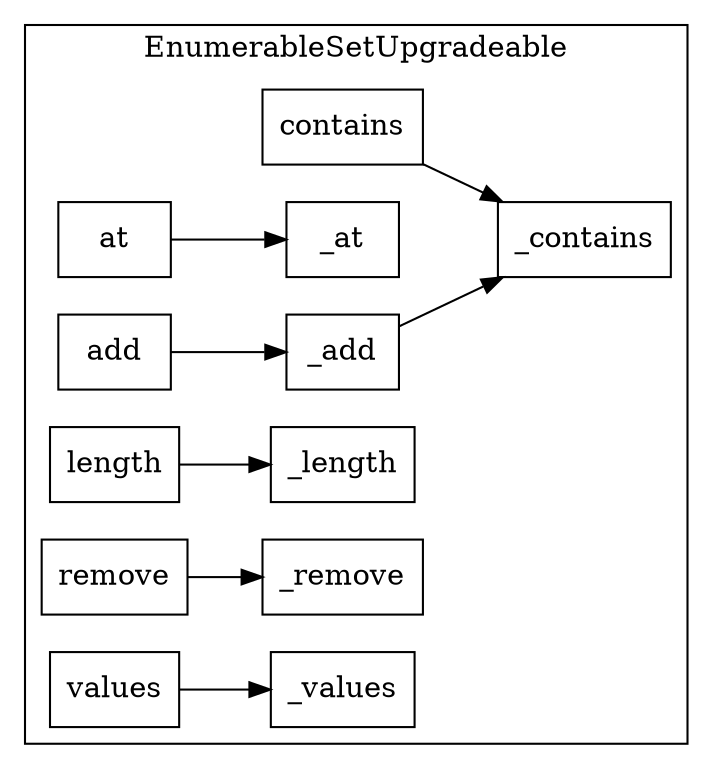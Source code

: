 strict digraph {
rankdir="LR"
node [shape=box]
subgraph cluster_598_EnumerableSetUpgradeable {
label = "EnumerableSetUpgradeable"
"598__add" [label="_add"]
"598_contains" [label="contains"]
"598_at" [label="at"]
"598__remove" [label="_remove"]
"598_add" [label="add"]
"598_length" [label="length"]
"598_remove" [label="remove"]
"598_values" [label="values"]
"598__contains" [label="_contains"]
"598__length" [label="_length"]
"598__at" [label="_at"]
"598__values" [label="_values"]
"598_add" -> "598__add"
"598_length" -> "598__length"
"598_at" -> "598__at"
"598_remove" -> "598__remove"
"598_values" -> "598__values"
"598_contains" -> "598__contains"
"598__add" -> "598__contains"
}subgraph cluster_solidity {
label = "[Solidity]"
}
}